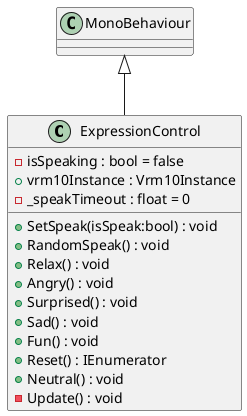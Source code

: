 @startuml
class ExpressionControl {
    - isSpeaking : bool = false
    + vrm10Instance : Vrm10Instance
    + SetSpeak(isSpeak:bool) : void
    - _speakTimeout : float = 0
    + RandomSpeak() : void
    + Relax() : void
    + Angry() : void
    + Surprised() : void
    + Sad() : void
    + Fun() : void
    + Reset() : IEnumerator
    + Neutral() : void
    - Update() : void
}
MonoBehaviour <|-- ExpressionControl
@enduml
